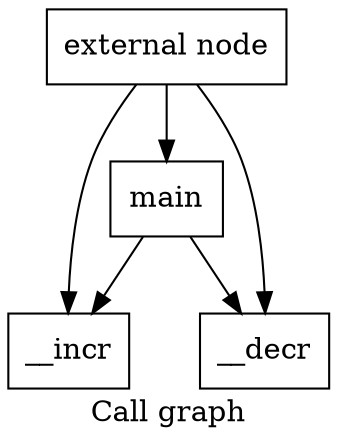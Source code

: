 digraph "Call graph" {
	label="Call graph";

	Node0x7fdccb50a790 [shape=record,label="{external node}"];
	Node0x7fdccb50a790 -> Node0x7fdccb50a820;
	Node0x7fdccb50a790 -> Node0x7fdccb50a880;
	Node0x7fdccb50a790 -> Node0x7fdccb50a570;
	Node0x7fdccb50a820 [shape=record,label="{__incr}"];
	Node0x7fdccb50a880 [shape=record,label="{__decr}"];
	Node0x7fdccb50a570 [shape=record,label="{main}"];
	Node0x7fdccb50a570 -> Node0x7fdccb50a880;
	Node0x7fdccb50a570 -> Node0x7fdccb50a820;
}
